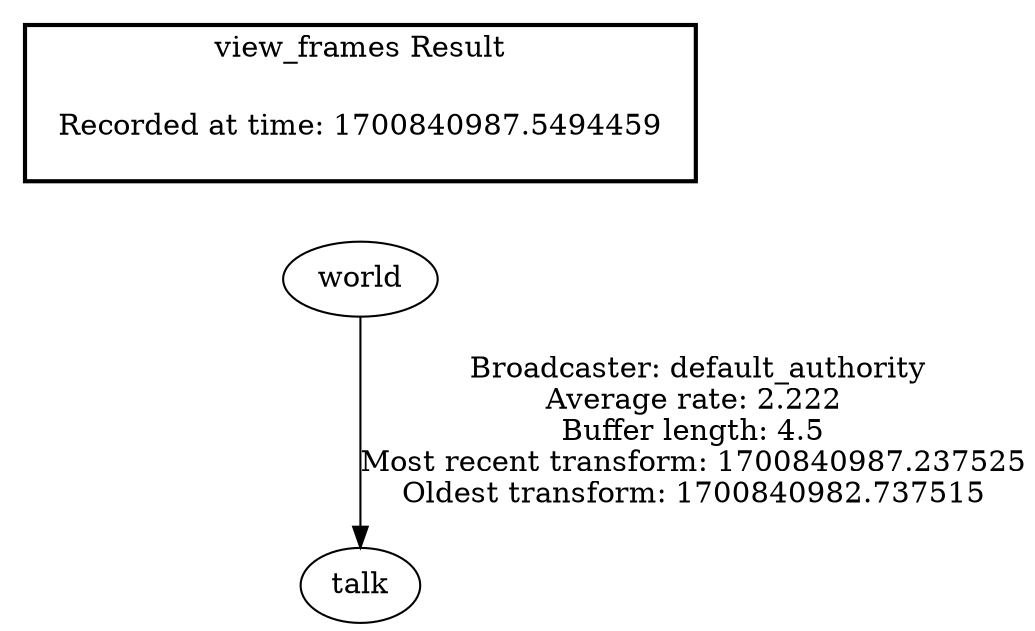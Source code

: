 digraph G {
"world" -> "talk"[label=" Broadcaster: default_authority\nAverage rate: 2.222\nBuffer length: 4.5\nMost recent transform: 1700840987.237525\nOldest transform: 1700840982.737515\n"];
edge [style=invis];
 subgraph cluster_legend { style=bold; color=black; label ="view_frames Result";
"Recorded at time: 1700840987.5494459"[ shape=plaintext ] ;
}->"world";
}